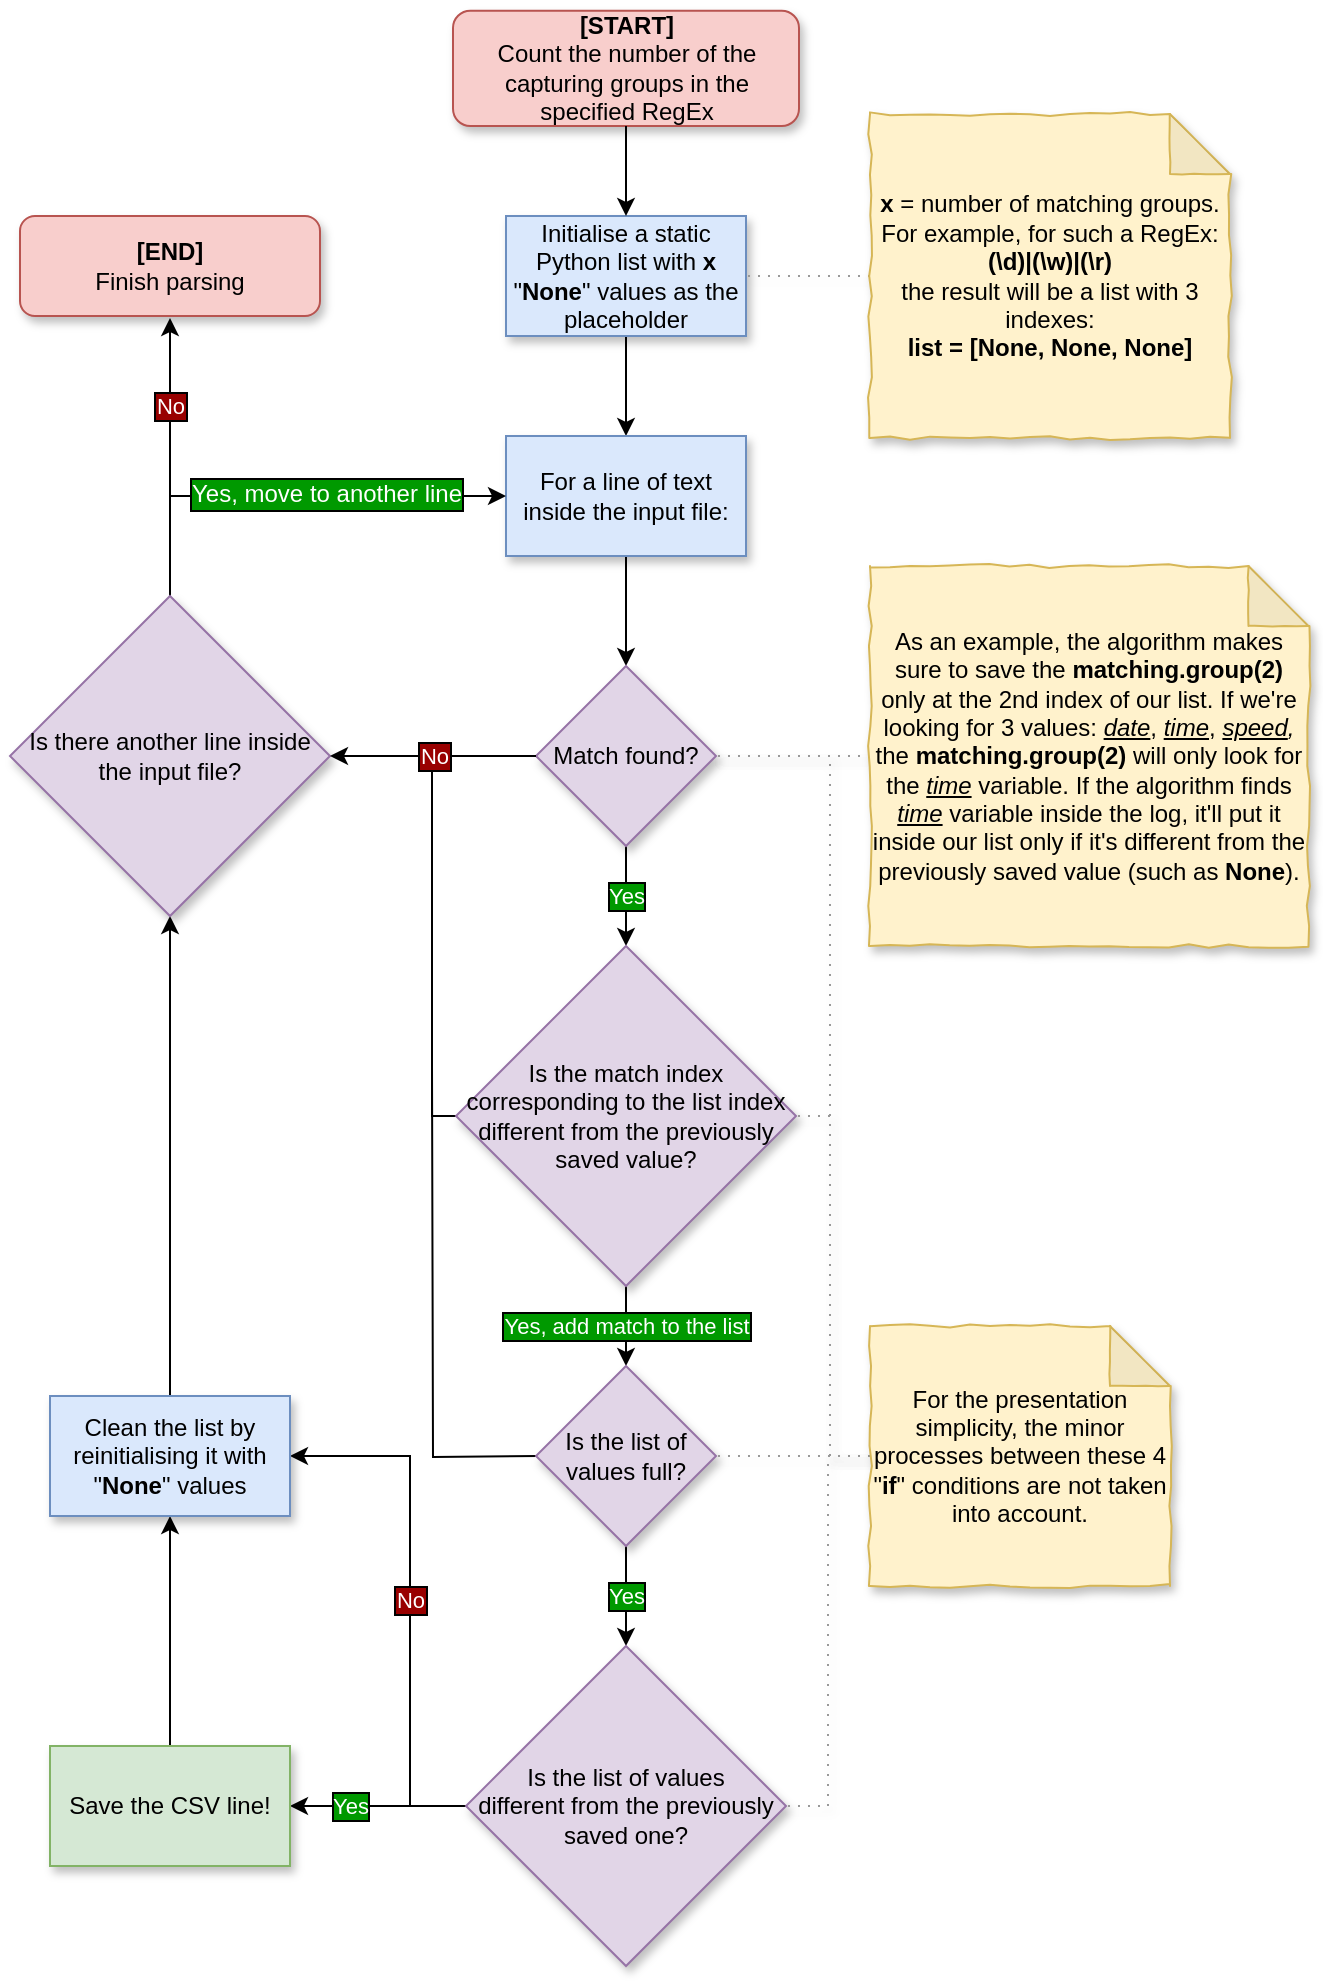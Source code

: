 <mxfile version="12.6.6" type="device"><diagram id="C5RBs43oDa-KdzZeNtuy" name="Page-1"><mxGraphModel dx="1173" dy="682" grid="1" gridSize="10" guides="1" tooltips="1" connect="1" arrows="1" fold="1" page="1" pageScale="1" pageWidth="827" pageHeight="1169" math="0" shadow="0"><root><mxCell id="WIyWlLk6GJQsqaUBKTNV-0"/><mxCell id="WIyWlLk6GJQsqaUBKTNV-1" parent="WIyWlLk6GJQsqaUBKTNV-0"/><mxCell id="WIyWlLk6GJQsqaUBKTNV-3" value="&lt;b&gt;[START]&lt;/b&gt;&lt;br&gt;Count the number of the capturing groups in the specified RegEx" style="rounded=1;whiteSpace=wrap;html=1;fontSize=12;glass=0;strokeWidth=1;shadow=1;fillColor=#f8cecc;strokeColor=#b85450;comic=0;" parent="WIyWlLk6GJQsqaUBKTNV-1" vertex="1"><mxGeometry x="341.5" y="62.33" width="173" height="57.67" as="geometry"/></mxCell><mxCell id="0P4zjxhmz1FnPI3kpF8W-4" style="edgeStyle=orthogonalEdgeStyle;rounded=0;orthogonalLoop=1;jettySize=auto;html=1;" edge="1" parent="WIyWlLk6GJQsqaUBKTNV-1" source="0P4zjxhmz1FnPI3kpF8W-0" target="0P4zjxhmz1FnPI3kpF8W-3"><mxGeometry relative="1" as="geometry"/></mxCell><mxCell id="0P4zjxhmz1FnPI3kpF8W-0" value="Initialise a static Python list with &lt;b&gt;x&lt;/b&gt; &quot;&lt;b&gt;None&lt;/b&gt;&quot; values as the placeholder" style="rounded=0;whiteSpace=wrap;html=1;fillColor=#dae8fc;strokeColor=#6c8ebf;shadow=1;" vertex="1" parent="WIyWlLk6GJQsqaUBKTNV-1"><mxGeometry x="368" y="165" width="120" height="60" as="geometry"/></mxCell><mxCell id="0P4zjxhmz1FnPI3kpF8W-41" style="edgeStyle=orthogonalEdgeStyle;rounded=0;orthogonalLoop=1;jettySize=auto;html=1;entryX=1;entryY=0.5;entryDx=0;entryDy=0;labelBackgroundColor=#009900;endArrow=none;endFill=0;strokeWidth=1;fontColor=#FFFFFF;comic=0;shadow=1;jumpStyle=none;jumpSize=6;dashed=1;dashPattern=1 4;strokeColor=#999999;" edge="1" parent="WIyWlLk6GJQsqaUBKTNV-1" source="0P4zjxhmz1FnPI3kpF8W-1" target="0P4zjxhmz1FnPI3kpF8W-0"><mxGeometry relative="1" as="geometry"/></mxCell><mxCell id="0P4zjxhmz1FnPI3kpF8W-1" value="&lt;b&gt;x&lt;/b&gt; = number of matching groups. For example, for such a RegEx:&lt;br&gt;&lt;b&gt;(\d)|(\w)|(\r)&lt;/b&gt;&lt;br&gt;the result will be a list with 3 indexes:&lt;br&gt;&lt;b&gt;list = [None, None, None]&lt;/b&gt;" style="shape=note;whiteSpace=wrap;html=1;backgroundOutline=1;darkOpacity=0.05;fillColor=#fff2cc;strokeColor=#d6b656;shadow=1;comic=1;" vertex="1" parent="WIyWlLk6GJQsqaUBKTNV-1"><mxGeometry x="550" y="114" width="180" height="162" as="geometry"/></mxCell><mxCell id="0P4zjxhmz1FnPI3kpF8W-6" style="edgeStyle=orthogonalEdgeStyle;rounded=0;orthogonalLoop=1;jettySize=auto;html=1;entryX=0.5;entryY=0;entryDx=0;entryDy=0;" edge="1" parent="WIyWlLk6GJQsqaUBKTNV-1" source="0P4zjxhmz1FnPI3kpF8W-3" target="0P4zjxhmz1FnPI3kpF8W-5"><mxGeometry relative="1" as="geometry"/></mxCell><mxCell id="0P4zjxhmz1FnPI3kpF8W-3" value="For a line of text inside the input file:" style="rounded=0;whiteSpace=wrap;html=1;fillColor=#dae8fc;strokeColor=#6c8ebf;shadow=1;" vertex="1" parent="WIyWlLk6GJQsqaUBKTNV-1"><mxGeometry x="368" y="275" width="120" height="60" as="geometry"/></mxCell><mxCell id="0P4zjxhmz1FnPI3kpF8W-9" value="Yes" style="edgeStyle=orthogonalEdgeStyle;rounded=0;orthogonalLoop=1;jettySize=auto;html=1;entryX=0.5;entryY=0;entryDx=0;entryDy=0;labelBorderColor=#000000;fontColor=#FFFFFF;labelBackgroundColor=#009900;" edge="1" parent="WIyWlLk6GJQsqaUBKTNV-1" source="0P4zjxhmz1FnPI3kpF8W-5" target="0P4zjxhmz1FnPI3kpF8W-8"><mxGeometry relative="1" as="geometry"/></mxCell><mxCell id="0P4zjxhmz1FnPI3kpF8W-5" value="Match found?" style="rhombus;whiteSpace=wrap;html=1;fillColor=#e1d5e7;strokeColor=#9673a6;shadow=1;" vertex="1" parent="WIyWlLk6GJQsqaUBKTNV-1"><mxGeometry x="383" y="390" width="90" height="90" as="geometry"/></mxCell><mxCell id="0P4zjxhmz1FnPI3kpF8W-12" value="Yes, add match to the list" style="edgeStyle=orthogonalEdgeStyle;rounded=0;orthogonalLoop=1;jettySize=auto;html=1;entryX=0.5;entryY=0;entryDx=0;entryDy=0;labelBorderColor=#000000;fontColor=#FFFFFF;labelBackgroundColor=#009900;" edge="1" parent="WIyWlLk6GJQsqaUBKTNV-1" source="0P4zjxhmz1FnPI3kpF8W-8" target="0P4zjxhmz1FnPI3kpF8W-11"><mxGeometry relative="1" as="geometry"/></mxCell><mxCell id="0P4zjxhmz1FnPI3kpF8W-34" style="edgeStyle=orthogonalEdgeStyle;rounded=0;orthogonalLoop=1;jettySize=auto;html=1;labelBackgroundColor=#009900;strokeWidth=1;fontColor=#FFFFFF;endArrow=none;endFill=0;exitX=0;exitY=0.5;exitDx=0;exitDy=0;" edge="1" parent="WIyWlLk6GJQsqaUBKTNV-1" source="0P4zjxhmz1FnPI3kpF8W-8"><mxGeometry relative="1" as="geometry"><mxPoint x="311" y="435" as="targetPoint"/><mxPoint x="349" y="610" as="sourcePoint"/><Array as="points"><mxPoint x="331" y="615"/><mxPoint x="331" y="435"/></Array></mxGeometry></mxCell><mxCell id="0P4zjxhmz1FnPI3kpF8W-8" value="Is the match index corresponding to the list index different from the previously saved value?" style="rhombus;whiteSpace=wrap;html=1;fillColor=#e1d5e7;strokeColor=#9673a6;shadow=1;" vertex="1" parent="WIyWlLk6GJQsqaUBKTNV-1"><mxGeometry x="343" y="530" width="170" height="170" as="geometry"/></mxCell><mxCell id="0P4zjxhmz1FnPI3kpF8W-14" value="Yes" style="edgeStyle=orthogonalEdgeStyle;rounded=0;orthogonalLoop=1;jettySize=auto;html=1;entryX=0.5;entryY=0;entryDx=0;entryDy=0;strokeWidth=1;labelBorderColor=#000000;labelBackgroundColor=#009900;fontColor=#FFFFFF;" edge="1" parent="WIyWlLk6GJQsqaUBKTNV-1" source="0P4zjxhmz1FnPI3kpF8W-11" target="0P4zjxhmz1FnPI3kpF8W-13"><mxGeometry relative="1" as="geometry"/></mxCell><mxCell id="0P4zjxhmz1FnPI3kpF8W-35" style="edgeStyle=orthogonalEdgeStyle;rounded=0;orthogonalLoop=1;jettySize=auto;html=1;labelBackgroundColor=#009900;endArrow=none;endFill=0;strokeWidth=1;fontColor=#FFFFFF;" edge="1" parent="WIyWlLk6GJQsqaUBKTNV-1"><mxGeometry relative="1" as="geometry"><mxPoint x="331" y="590" as="targetPoint"/><mxPoint x="384" y="785" as="sourcePoint"/></mxGeometry></mxCell><mxCell id="0P4zjxhmz1FnPI3kpF8W-11" value="Is the list of values full?" style="rhombus;whiteSpace=wrap;html=1;fillColor=#e1d5e7;strokeColor=#9673a6;shadow=1;" vertex="1" parent="WIyWlLk6GJQsqaUBKTNV-1"><mxGeometry x="383" y="740" width="90" height="90" as="geometry"/></mxCell><mxCell id="0P4zjxhmz1FnPI3kpF8W-17" value="Yes" style="edgeStyle=orthogonalEdgeStyle;rounded=0;orthogonalLoop=1;jettySize=auto;html=1;entryX=1;entryY=0.5;entryDx=0;entryDy=0;labelBorderColor=#000000;fontColor=#FFFFFF;labelBackgroundColor=#009900;" edge="1" parent="WIyWlLk6GJQsqaUBKTNV-1" source="0P4zjxhmz1FnPI3kpF8W-13" target="0P4zjxhmz1FnPI3kpF8W-15"><mxGeometry x="0.318" relative="1" as="geometry"><mxPoint as="offset"/></mxGeometry></mxCell><mxCell id="0P4zjxhmz1FnPI3kpF8W-55" value="No" style="edgeStyle=orthogonalEdgeStyle;rounded=0;comic=0;jumpStyle=none;jumpSize=6;orthogonalLoop=1;jettySize=auto;html=1;entryX=1;entryY=0.5;entryDx=0;entryDy=0;labelBackgroundColor=#990000;endArrow=classic;strokeColor=#000000;fontColor=#FFFFFF;labelBorderColor=#000000;" edge="1" parent="WIyWlLk6GJQsqaUBKTNV-1" source="0P4zjxhmz1FnPI3kpF8W-13" target="0P4zjxhmz1FnPI3kpF8W-16"><mxGeometry relative="1" as="geometry"><Array as="points"><mxPoint x="320" y="960"/><mxPoint x="320" y="785"/></Array></mxGeometry></mxCell><mxCell id="0P4zjxhmz1FnPI3kpF8W-13" value="Is the list of values&lt;br&gt;different from the previously saved one?" style="rhombus;whiteSpace=wrap;html=1;fillColor=#e1d5e7;strokeColor=#9673a6;shadow=1;" vertex="1" parent="WIyWlLk6GJQsqaUBKTNV-1"><mxGeometry x="348" y="880" width="160" height="160" as="geometry"/></mxCell><mxCell id="0P4zjxhmz1FnPI3kpF8W-18" style="edgeStyle=orthogonalEdgeStyle;rounded=0;orthogonalLoop=1;jettySize=auto;html=1;entryX=0.5;entryY=1;entryDx=0;entryDy=0;" edge="1" parent="WIyWlLk6GJQsqaUBKTNV-1" source="0P4zjxhmz1FnPI3kpF8W-15" target="0P4zjxhmz1FnPI3kpF8W-16"><mxGeometry relative="1" as="geometry"/></mxCell><mxCell id="0P4zjxhmz1FnPI3kpF8W-15" value="Save the CSV line!" style="rounded=0;whiteSpace=wrap;html=1;fillColor=#d5e8d4;strokeColor=#82b366;shadow=1;" vertex="1" parent="WIyWlLk6GJQsqaUBKTNV-1"><mxGeometry x="140" y="930" width="120" height="60" as="geometry"/></mxCell><mxCell id="0P4zjxhmz1FnPI3kpF8W-27" style="edgeStyle=orthogonalEdgeStyle;rounded=0;orthogonalLoop=1;jettySize=auto;html=1;" edge="1" parent="WIyWlLk6GJQsqaUBKTNV-1" source="0P4zjxhmz1FnPI3kpF8W-16" target="0P4zjxhmz1FnPI3kpF8W-22"><mxGeometry relative="1" as="geometry"/></mxCell><mxCell id="0P4zjxhmz1FnPI3kpF8W-16" value="Clean the list by reinitialising it with &quot;&lt;b&gt;None&lt;/b&gt;&quot; values" style="rounded=0;whiteSpace=wrap;html=1;fillColor=#dae8fc;strokeColor=#6c8ebf;shadow=1;" vertex="1" parent="WIyWlLk6GJQsqaUBKTNV-1"><mxGeometry x="140" y="755" width="120" height="60" as="geometry"/></mxCell><mxCell id="0P4zjxhmz1FnPI3kpF8W-23" style="edgeStyle=orthogonalEdgeStyle;rounded=0;orthogonalLoop=1;jettySize=auto;html=1;entryX=0;entryY=0.5;entryDx=0;entryDy=0;" edge="1" parent="WIyWlLk6GJQsqaUBKTNV-1" source="0P4zjxhmz1FnPI3kpF8W-22" target="0P4zjxhmz1FnPI3kpF8W-3"><mxGeometry relative="1" as="geometry"><Array as="points"><mxPoint x="200" y="305"/></Array></mxGeometry></mxCell><mxCell id="0P4zjxhmz1FnPI3kpF8W-24" value="Yes, move to another line" style="text;html=1;align=center;verticalAlign=middle;resizable=0;points=[];labelBackgroundColor=#009900;labelBorderColor=#000000;fontColor=#FFFFFF;" vertex="1" connectable="0" parent="0P4zjxhmz1FnPI3kpF8W-23"><mxGeometry x="-0.355" y="-29" relative="1" as="geometry"><mxPoint x="57.52" y="-30" as="offset"/></mxGeometry></mxCell><mxCell id="0P4zjxhmz1FnPI3kpF8W-26" value="No" style="edgeStyle=orthogonalEdgeStyle;rounded=0;orthogonalLoop=1;jettySize=auto;html=1;entryX=0.5;entryY=1;entryDx=0;entryDy=0;labelBorderColor=#000000;labelBackgroundColor=#990000;fontColor=#FFFFFF;" edge="1" parent="WIyWlLk6GJQsqaUBKTNV-1" source="0P4zjxhmz1FnPI3kpF8W-22" target="0P4zjxhmz1FnPI3kpF8W-25"><mxGeometry x="0.367" relative="1" as="geometry"><mxPoint as="offset"/></mxGeometry></mxCell><mxCell id="0P4zjxhmz1FnPI3kpF8W-22" value="Is there another line inside the input file?" style="rhombus;whiteSpace=wrap;html=1;fillColor=#e1d5e7;strokeColor=#9673a6;shadow=1;" vertex="1" parent="WIyWlLk6GJQsqaUBKTNV-1"><mxGeometry x="120" y="355" width="160" height="160" as="geometry"/></mxCell><mxCell id="0P4zjxhmz1FnPI3kpF8W-25" value="&lt;b&gt;[END]&lt;/b&gt;&lt;br&gt;Finish parsing" style="rounded=1;whiteSpace=wrap;html=1;fontSize=12;glass=0;strokeWidth=1;shadow=1;fillColor=#f8cecc;strokeColor=#b85450;comic=0;perimeterSpacing=1;" vertex="1" parent="WIyWlLk6GJQsqaUBKTNV-1"><mxGeometry x="125" y="165" width="150" height="50" as="geometry"/></mxCell><mxCell id="0P4zjxhmz1FnPI3kpF8W-31" style="edgeStyle=orthogonalEdgeStyle;rounded=0;orthogonalLoop=1;jettySize=auto;html=1;entryX=0.5;entryY=0;entryDx=0;entryDy=0;" edge="1" parent="WIyWlLk6GJQsqaUBKTNV-1"><mxGeometry relative="1" as="geometry"><mxPoint x="428" y="120" as="sourcePoint"/><mxPoint x="428" y="165" as="targetPoint"/></mxGeometry></mxCell><mxCell id="0P4zjxhmz1FnPI3kpF8W-28" value="No" style="edgeStyle=orthogonalEdgeStyle;rounded=0;orthogonalLoop=1;jettySize=auto;html=1;labelBackgroundColor=#990000;fontColor=#FFFFFF;labelBorderColor=#000000;" edge="1" parent="WIyWlLk6GJQsqaUBKTNV-1" source="0P4zjxhmz1FnPI3kpF8W-5" target="0P4zjxhmz1FnPI3kpF8W-22"><mxGeometry relative="1" as="geometry"/></mxCell><mxCell id="0P4zjxhmz1FnPI3kpF8W-43" style="edgeStyle=orthogonalEdgeStyle;rounded=0;comic=0;jumpStyle=none;jumpSize=6;orthogonalLoop=1;jettySize=auto;html=1;entryX=1;entryY=0.5;entryDx=0;entryDy=0;shadow=1;dashed=1;dashPattern=1 4;labelBackgroundColor=#009900;endArrow=none;endFill=0;strokeWidth=1;fontColor=#FFFFFF;strokeColor=#999999;" edge="1" parent="WIyWlLk6GJQsqaUBKTNV-1" source="0P4zjxhmz1FnPI3kpF8W-40" target="0P4zjxhmz1FnPI3kpF8W-8"><mxGeometry relative="1" as="geometry"><Array as="points"><mxPoint x="530" y="785"/><mxPoint x="530" y="615"/></Array></mxGeometry></mxCell><mxCell id="0P4zjxhmz1FnPI3kpF8W-46" style="edgeStyle=orthogonalEdgeStyle;rounded=0;comic=0;jumpStyle=none;jumpSize=6;orthogonalLoop=1;jettySize=auto;html=1;entryX=1;entryY=0.5;entryDx=0;entryDy=0;shadow=1;dashed=1;dashPattern=1 4;labelBackgroundColor=#009900;endArrow=none;endFill=0;strokeWidth=1;fontColor=#FFFFFF;strokeColor=#999999;" edge="1" parent="WIyWlLk6GJQsqaUBKTNV-1"><mxGeometry relative="1" as="geometry"><mxPoint x="550.0" y="785.0" as="sourcePoint"/><mxPoint x="473" y="785.0" as="targetPoint"/></mxGeometry></mxCell><mxCell id="0P4zjxhmz1FnPI3kpF8W-52" style="edgeStyle=orthogonalEdgeStyle;rounded=0;comic=0;jumpStyle=none;jumpSize=6;orthogonalLoop=1;jettySize=auto;html=1;entryX=1;entryY=0.5;entryDx=0;entryDy=0;shadow=1;dashed=1;labelBackgroundColor=#009900;endArrow=none;endFill=0;strokeWidth=1;fontColor=#FFFFFF;dashPattern=1 4;strokeColor=#999999;" edge="1" parent="WIyWlLk6GJQsqaUBKTNV-1"><mxGeometry relative="1" as="geometry"><mxPoint x="550" y="785" as="sourcePoint"/><mxPoint x="473" y="435" as="targetPoint"/><Array as="points"><mxPoint x="530" y="785"/><mxPoint x="530" y="435"/></Array></mxGeometry></mxCell><mxCell id="0P4zjxhmz1FnPI3kpF8W-53" style="edgeStyle=orthogonalEdgeStyle;rounded=0;comic=0;jumpStyle=none;jumpSize=6;orthogonalLoop=1;jettySize=auto;html=1;entryX=1;entryY=0.5;entryDx=0;entryDy=0;shadow=1;dashed=1;dashPattern=1 4;labelBackgroundColor=#009900;endArrow=none;endFill=0;strokeWidth=1;fontColor=#FFFFFF;strokeColor=#999999;" edge="1" parent="WIyWlLk6GJQsqaUBKTNV-1" source="0P4zjxhmz1FnPI3kpF8W-40" target="0P4zjxhmz1FnPI3kpF8W-13"><mxGeometry relative="1" as="geometry"/></mxCell><mxCell id="0P4zjxhmz1FnPI3kpF8W-40" value="For the presentation simplicity, the minor processes between these 4 &quot;&lt;b&gt;if&lt;/b&gt;&quot; conditions are not taken into account." style="shape=note;whiteSpace=wrap;html=1;backgroundOutline=1;darkOpacity=0.05;fillColor=#fff2cc;strokeColor=#d6b656;shadow=1;comic=1;" vertex="1" parent="WIyWlLk6GJQsqaUBKTNV-1"><mxGeometry x="550" y="720" width="150" height="130" as="geometry"/></mxCell><mxCell id="0P4zjxhmz1FnPI3kpF8W-51" style="edgeStyle=orthogonalEdgeStyle;comic=0;jumpStyle=none;jumpSize=6;orthogonalLoop=1;jettySize=auto;html=1;entryX=1;entryY=0.5;entryDx=0;entryDy=0;shadow=1;dashed=1;labelBackgroundColor=#009900;endArrow=none;endFill=0;strokeWidth=1;fontColor=#FFFFFF;dashPattern=1 4;rounded=0;strokeColor=#999999;" edge="1" parent="WIyWlLk6GJQsqaUBKTNV-1" source="0P4zjxhmz1FnPI3kpF8W-49" target="0P4zjxhmz1FnPI3kpF8W-5"><mxGeometry relative="1" as="geometry"/></mxCell><mxCell id="0P4zjxhmz1FnPI3kpF8W-54" value="" style="edgeStyle=orthogonalEdgeStyle;rounded=0;comic=0;jumpStyle=none;jumpSize=6;orthogonalLoop=1;jettySize=auto;html=1;shadow=1;dashed=1;dashPattern=1 4;labelBackgroundColor=#009900;endArrow=none;endFill=0;strokeColor=#999999;strokeWidth=1;fontColor=#FFFFFF;" edge="1" parent="WIyWlLk6GJQsqaUBKTNV-1" source="0P4zjxhmz1FnPI3kpF8W-49" target="0P4zjxhmz1FnPI3kpF8W-5"><mxGeometry relative="1" as="geometry"/></mxCell><mxCell id="0P4zjxhmz1FnPI3kpF8W-49" value="As an example, the algorithm makes sure to save the &lt;b&gt;matching.group(2)&lt;/b&gt; only at the 2nd index of our list. If we're looking for 3 values: &lt;i&gt;&lt;u&gt;date&lt;/u&gt;&lt;/i&gt;, &lt;i&gt;&lt;u&gt;time&lt;/u&gt;&lt;/i&gt;, &lt;i&gt;&lt;u&gt;speed&lt;/u&gt;, &lt;/i&gt;the &lt;b&gt;matching.group(2) &lt;/b&gt;will only look for the &lt;i&gt;&lt;u&gt;time&lt;/u&gt; &lt;/i&gt;variable. If the algorithm finds &lt;i&gt;&lt;u&gt;time&lt;/u&gt;&lt;/i&gt; variable inside the log, it'll put it inside our list only if it's different from the previously saved value (such as &lt;b&gt;None&lt;/b&gt;)." style="shape=note;whiteSpace=wrap;html=1;backgroundOutline=1;darkOpacity=0.05;fillColor=#fff2cc;strokeColor=#d6b656;shadow=1;comic=1;" vertex="1" parent="WIyWlLk6GJQsqaUBKTNV-1"><mxGeometry x="550" y="340" width="219.23" height="190" as="geometry"/></mxCell></root></mxGraphModel></diagram></mxfile>
